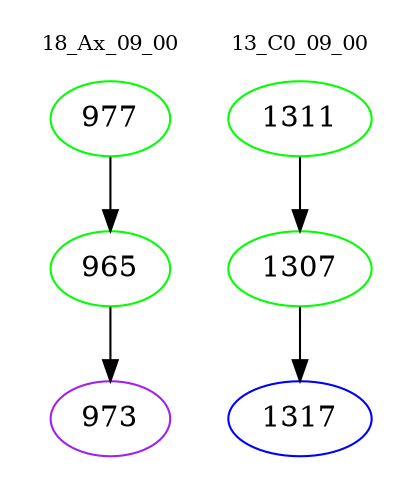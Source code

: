 digraph{
subgraph cluster_0 {
color = white
label = "18_Ax_09_00";
fontsize=10;
T0_977 [label="977", color="green"]
T0_977 -> T0_965 [color="black"]
T0_965 [label="965", color="green"]
T0_965 -> T0_973 [color="black"]
T0_973 [label="973", color="purple"]
}
subgraph cluster_1 {
color = white
label = "13_C0_09_00";
fontsize=10;
T1_1311 [label="1311", color="green"]
T1_1311 -> T1_1307 [color="black"]
T1_1307 [label="1307", color="green"]
T1_1307 -> T1_1317 [color="black"]
T1_1317 [label="1317", color="blue"]
}
}
